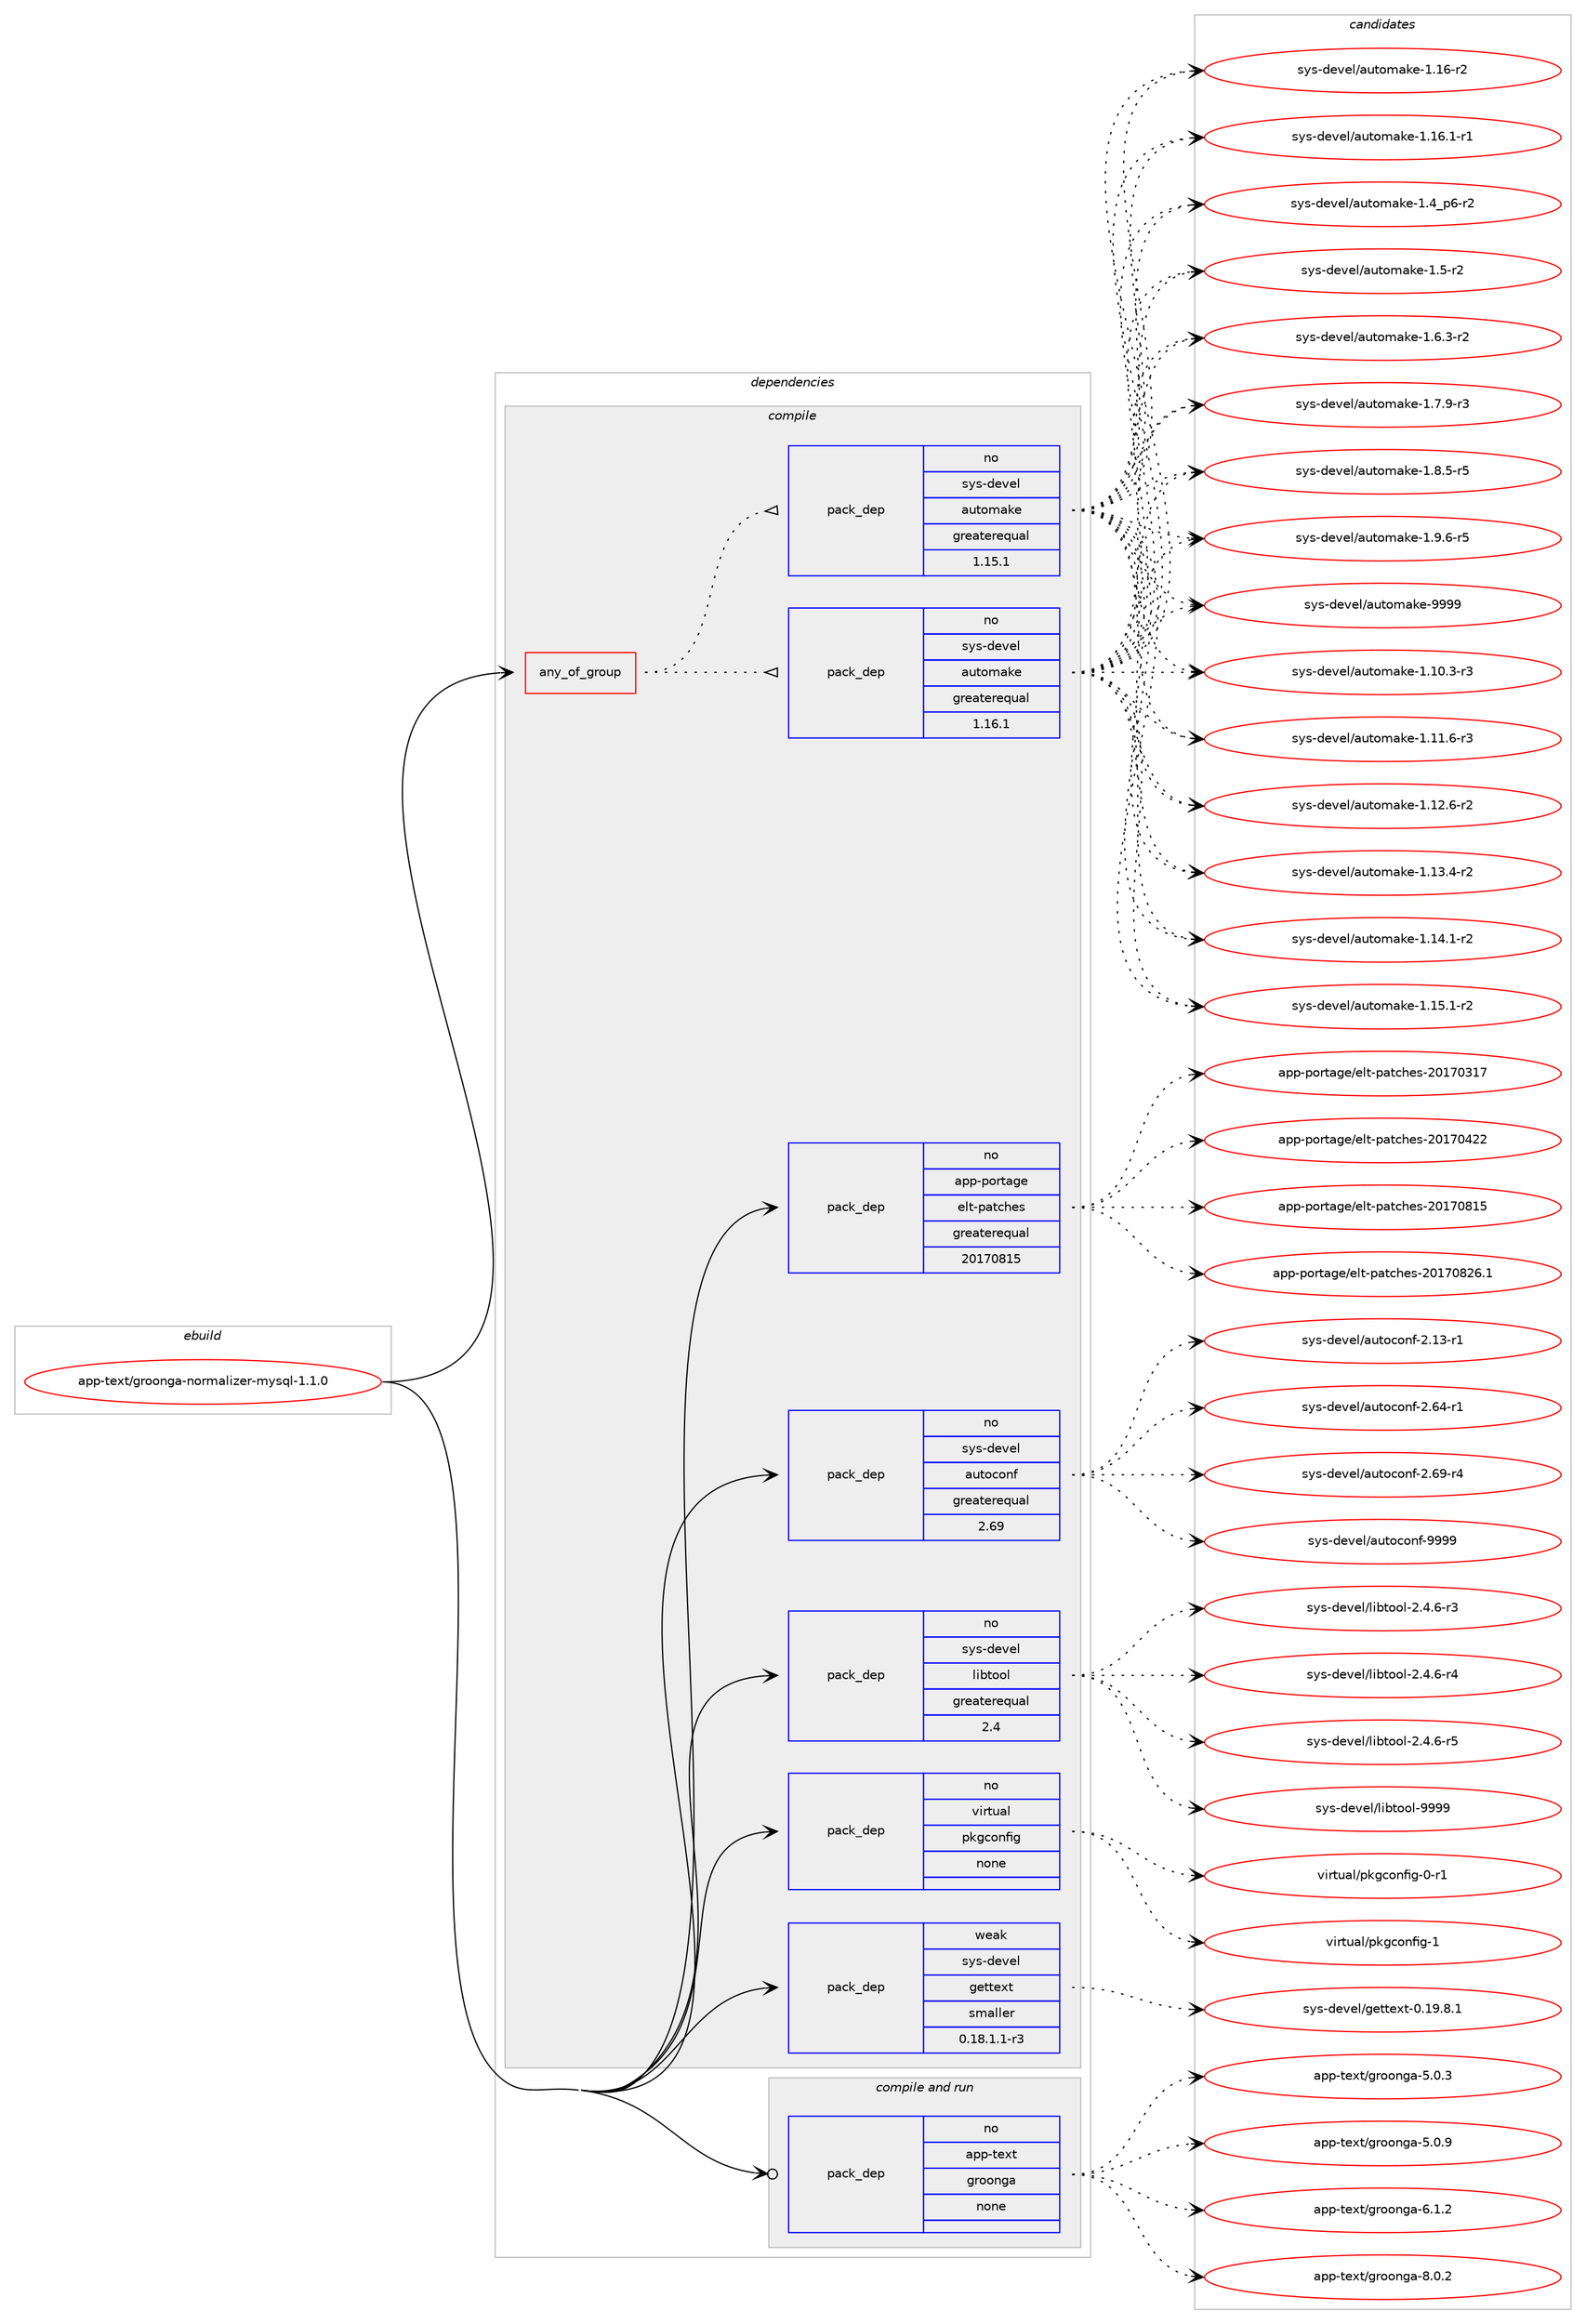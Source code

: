 digraph prolog {

# *************
# Graph options
# *************

newrank=true;
concentrate=true;
compound=true;
graph [rankdir=LR,fontname=Helvetica,fontsize=10,ranksep=1.5];#, ranksep=2.5, nodesep=0.2];
edge  [arrowhead=vee];
node  [fontname=Helvetica,fontsize=10];

# **********
# The ebuild
# **********

subgraph cluster_leftcol {
color=gray;
rank=same;
label=<<i>ebuild</i>>;
id [label="app-text/groonga-normalizer-mysql-1.1.0", color=red, width=4, href="../app-text/groonga-normalizer-mysql-1.1.0.svg"];
}

# ****************
# The dependencies
# ****************

subgraph cluster_midcol {
color=gray;
label=<<i>dependencies</i>>;
subgraph cluster_compile {
fillcolor="#eeeeee";
style=filled;
label=<<i>compile</i>>;
subgraph any19934 {
dependency1309393 [label=<<TABLE BORDER="0" CELLBORDER="1" CELLSPACING="0" CELLPADDING="4"><TR><TD CELLPADDING="10">any_of_group</TD></TR></TABLE>>, shape=none, color=red];subgraph pack933311 {
dependency1309394 [label=<<TABLE BORDER="0" CELLBORDER="1" CELLSPACING="0" CELLPADDING="4" WIDTH="220"><TR><TD ROWSPAN="6" CELLPADDING="30">pack_dep</TD></TR><TR><TD WIDTH="110">no</TD></TR><TR><TD>sys-devel</TD></TR><TR><TD>automake</TD></TR><TR><TD>greaterequal</TD></TR><TR><TD>1.16.1</TD></TR></TABLE>>, shape=none, color=blue];
}
dependency1309393:e -> dependency1309394:w [weight=20,style="dotted",arrowhead="oinv"];
subgraph pack933312 {
dependency1309395 [label=<<TABLE BORDER="0" CELLBORDER="1" CELLSPACING="0" CELLPADDING="4" WIDTH="220"><TR><TD ROWSPAN="6" CELLPADDING="30">pack_dep</TD></TR><TR><TD WIDTH="110">no</TD></TR><TR><TD>sys-devel</TD></TR><TR><TD>automake</TD></TR><TR><TD>greaterequal</TD></TR><TR><TD>1.15.1</TD></TR></TABLE>>, shape=none, color=blue];
}
dependency1309393:e -> dependency1309395:w [weight=20,style="dotted",arrowhead="oinv"];
}
id:e -> dependency1309393:w [weight=20,style="solid",arrowhead="vee"];
subgraph pack933313 {
dependency1309396 [label=<<TABLE BORDER="0" CELLBORDER="1" CELLSPACING="0" CELLPADDING="4" WIDTH="220"><TR><TD ROWSPAN="6" CELLPADDING="30">pack_dep</TD></TR><TR><TD WIDTH="110">no</TD></TR><TR><TD>app-portage</TD></TR><TR><TD>elt-patches</TD></TR><TR><TD>greaterequal</TD></TR><TR><TD>20170815</TD></TR></TABLE>>, shape=none, color=blue];
}
id:e -> dependency1309396:w [weight=20,style="solid",arrowhead="vee"];
subgraph pack933314 {
dependency1309397 [label=<<TABLE BORDER="0" CELLBORDER="1" CELLSPACING="0" CELLPADDING="4" WIDTH="220"><TR><TD ROWSPAN="6" CELLPADDING="30">pack_dep</TD></TR><TR><TD WIDTH="110">no</TD></TR><TR><TD>sys-devel</TD></TR><TR><TD>autoconf</TD></TR><TR><TD>greaterequal</TD></TR><TR><TD>2.69</TD></TR></TABLE>>, shape=none, color=blue];
}
id:e -> dependency1309397:w [weight=20,style="solid",arrowhead="vee"];
subgraph pack933315 {
dependency1309398 [label=<<TABLE BORDER="0" CELLBORDER="1" CELLSPACING="0" CELLPADDING="4" WIDTH="220"><TR><TD ROWSPAN="6" CELLPADDING="30">pack_dep</TD></TR><TR><TD WIDTH="110">no</TD></TR><TR><TD>sys-devel</TD></TR><TR><TD>libtool</TD></TR><TR><TD>greaterequal</TD></TR><TR><TD>2.4</TD></TR></TABLE>>, shape=none, color=blue];
}
id:e -> dependency1309398:w [weight=20,style="solid",arrowhead="vee"];
subgraph pack933316 {
dependency1309399 [label=<<TABLE BORDER="0" CELLBORDER="1" CELLSPACING="0" CELLPADDING="4" WIDTH="220"><TR><TD ROWSPAN="6" CELLPADDING="30">pack_dep</TD></TR><TR><TD WIDTH="110">no</TD></TR><TR><TD>virtual</TD></TR><TR><TD>pkgconfig</TD></TR><TR><TD>none</TD></TR><TR><TD></TD></TR></TABLE>>, shape=none, color=blue];
}
id:e -> dependency1309399:w [weight=20,style="solid",arrowhead="vee"];
subgraph pack933317 {
dependency1309400 [label=<<TABLE BORDER="0" CELLBORDER="1" CELLSPACING="0" CELLPADDING="4" WIDTH="220"><TR><TD ROWSPAN="6" CELLPADDING="30">pack_dep</TD></TR><TR><TD WIDTH="110">weak</TD></TR><TR><TD>sys-devel</TD></TR><TR><TD>gettext</TD></TR><TR><TD>smaller</TD></TR><TR><TD>0.18.1.1-r3</TD></TR></TABLE>>, shape=none, color=blue];
}
id:e -> dependency1309400:w [weight=20,style="solid",arrowhead="vee"];
}
subgraph cluster_compileandrun {
fillcolor="#eeeeee";
style=filled;
label=<<i>compile and run</i>>;
subgraph pack933318 {
dependency1309401 [label=<<TABLE BORDER="0" CELLBORDER="1" CELLSPACING="0" CELLPADDING="4" WIDTH="220"><TR><TD ROWSPAN="6" CELLPADDING="30">pack_dep</TD></TR><TR><TD WIDTH="110">no</TD></TR><TR><TD>app-text</TD></TR><TR><TD>groonga</TD></TR><TR><TD>none</TD></TR><TR><TD></TD></TR></TABLE>>, shape=none, color=blue];
}
id:e -> dependency1309401:w [weight=20,style="solid",arrowhead="odotvee"];
}
subgraph cluster_run {
fillcolor="#eeeeee";
style=filled;
label=<<i>run</i>>;
}
}

# **************
# The candidates
# **************

subgraph cluster_choices {
rank=same;
color=gray;
label=<<i>candidates</i>>;

subgraph choice933311 {
color=black;
nodesep=1;
choice11512111545100101118101108479711711611110997107101454946494846514511451 [label="sys-devel/automake-1.10.3-r3", color=red, width=4,href="../sys-devel/automake-1.10.3-r3.svg"];
choice11512111545100101118101108479711711611110997107101454946494946544511451 [label="sys-devel/automake-1.11.6-r3", color=red, width=4,href="../sys-devel/automake-1.11.6-r3.svg"];
choice11512111545100101118101108479711711611110997107101454946495046544511450 [label="sys-devel/automake-1.12.6-r2", color=red, width=4,href="../sys-devel/automake-1.12.6-r2.svg"];
choice11512111545100101118101108479711711611110997107101454946495146524511450 [label="sys-devel/automake-1.13.4-r2", color=red, width=4,href="../sys-devel/automake-1.13.4-r2.svg"];
choice11512111545100101118101108479711711611110997107101454946495246494511450 [label="sys-devel/automake-1.14.1-r2", color=red, width=4,href="../sys-devel/automake-1.14.1-r2.svg"];
choice11512111545100101118101108479711711611110997107101454946495346494511450 [label="sys-devel/automake-1.15.1-r2", color=red, width=4,href="../sys-devel/automake-1.15.1-r2.svg"];
choice1151211154510010111810110847971171161111099710710145494649544511450 [label="sys-devel/automake-1.16-r2", color=red, width=4,href="../sys-devel/automake-1.16-r2.svg"];
choice11512111545100101118101108479711711611110997107101454946495446494511449 [label="sys-devel/automake-1.16.1-r1", color=red, width=4,href="../sys-devel/automake-1.16.1-r1.svg"];
choice115121115451001011181011084797117116111109971071014549465295112544511450 [label="sys-devel/automake-1.4_p6-r2", color=red, width=4,href="../sys-devel/automake-1.4_p6-r2.svg"];
choice11512111545100101118101108479711711611110997107101454946534511450 [label="sys-devel/automake-1.5-r2", color=red, width=4,href="../sys-devel/automake-1.5-r2.svg"];
choice115121115451001011181011084797117116111109971071014549465446514511450 [label="sys-devel/automake-1.6.3-r2", color=red, width=4,href="../sys-devel/automake-1.6.3-r2.svg"];
choice115121115451001011181011084797117116111109971071014549465546574511451 [label="sys-devel/automake-1.7.9-r3", color=red, width=4,href="../sys-devel/automake-1.7.9-r3.svg"];
choice115121115451001011181011084797117116111109971071014549465646534511453 [label="sys-devel/automake-1.8.5-r5", color=red, width=4,href="../sys-devel/automake-1.8.5-r5.svg"];
choice115121115451001011181011084797117116111109971071014549465746544511453 [label="sys-devel/automake-1.9.6-r5", color=red, width=4,href="../sys-devel/automake-1.9.6-r5.svg"];
choice115121115451001011181011084797117116111109971071014557575757 [label="sys-devel/automake-9999", color=red, width=4,href="../sys-devel/automake-9999.svg"];
dependency1309394:e -> choice11512111545100101118101108479711711611110997107101454946494846514511451:w [style=dotted,weight="100"];
dependency1309394:e -> choice11512111545100101118101108479711711611110997107101454946494946544511451:w [style=dotted,weight="100"];
dependency1309394:e -> choice11512111545100101118101108479711711611110997107101454946495046544511450:w [style=dotted,weight="100"];
dependency1309394:e -> choice11512111545100101118101108479711711611110997107101454946495146524511450:w [style=dotted,weight="100"];
dependency1309394:e -> choice11512111545100101118101108479711711611110997107101454946495246494511450:w [style=dotted,weight="100"];
dependency1309394:e -> choice11512111545100101118101108479711711611110997107101454946495346494511450:w [style=dotted,weight="100"];
dependency1309394:e -> choice1151211154510010111810110847971171161111099710710145494649544511450:w [style=dotted,weight="100"];
dependency1309394:e -> choice11512111545100101118101108479711711611110997107101454946495446494511449:w [style=dotted,weight="100"];
dependency1309394:e -> choice115121115451001011181011084797117116111109971071014549465295112544511450:w [style=dotted,weight="100"];
dependency1309394:e -> choice11512111545100101118101108479711711611110997107101454946534511450:w [style=dotted,weight="100"];
dependency1309394:e -> choice115121115451001011181011084797117116111109971071014549465446514511450:w [style=dotted,weight="100"];
dependency1309394:e -> choice115121115451001011181011084797117116111109971071014549465546574511451:w [style=dotted,weight="100"];
dependency1309394:e -> choice115121115451001011181011084797117116111109971071014549465646534511453:w [style=dotted,weight="100"];
dependency1309394:e -> choice115121115451001011181011084797117116111109971071014549465746544511453:w [style=dotted,weight="100"];
dependency1309394:e -> choice115121115451001011181011084797117116111109971071014557575757:w [style=dotted,weight="100"];
}
subgraph choice933312 {
color=black;
nodesep=1;
choice11512111545100101118101108479711711611110997107101454946494846514511451 [label="sys-devel/automake-1.10.3-r3", color=red, width=4,href="../sys-devel/automake-1.10.3-r3.svg"];
choice11512111545100101118101108479711711611110997107101454946494946544511451 [label="sys-devel/automake-1.11.6-r3", color=red, width=4,href="../sys-devel/automake-1.11.6-r3.svg"];
choice11512111545100101118101108479711711611110997107101454946495046544511450 [label="sys-devel/automake-1.12.6-r2", color=red, width=4,href="../sys-devel/automake-1.12.6-r2.svg"];
choice11512111545100101118101108479711711611110997107101454946495146524511450 [label="sys-devel/automake-1.13.4-r2", color=red, width=4,href="../sys-devel/automake-1.13.4-r2.svg"];
choice11512111545100101118101108479711711611110997107101454946495246494511450 [label="sys-devel/automake-1.14.1-r2", color=red, width=4,href="../sys-devel/automake-1.14.1-r2.svg"];
choice11512111545100101118101108479711711611110997107101454946495346494511450 [label="sys-devel/automake-1.15.1-r2", color=red, width=4,href="../sys-devel/automake-1.15.1-r2.svg"];
choice1151211154510010111810110847971171161111099710710145494649544511450 [label="sys-devel/automake-1.16-r2", color=red, width=4,href="../sys-devel/automake-1.16-r2.svg"];
choice11512111545100101118101108479711711611110997107101454946495446494511449 [label="sys-devel/automake-1.16.1-r1", color=red, width=4,href="../sys-devel/automake-1.16.1-r1.svg"];
choice115121115451001011181011084797117116111109971071014549465295112544511450 [label="sys-devel/automake-1.4_p6-r2", color=red, width=4,href="../sys-devel/automake-1.4_p6-r2.svg"];
choice11512111545100101118101108479711711611110997107101454946534511450 [label="sys-devel/automake-1.5-r2", color=red, width=4,href="../sys-devel/automake-1.5-r2.svg"];
choice115121115451001011181011084797117116111109971071014549465446514511450 [label="sys-devel/automake-1.6.3-r2", color=red, width=4,href="../sys-devel/automake-1.6.3-r2.svg"];
choice115121115451001011181011084797117116111109971071014549465546574511451 [label="sys-devel/automake-1.7.9-r3", color=red, width=4,href="../sys-devel/automake-1.7.9-r3.svg"];
choice115121115451001011181011084797117116111109971071014549465646534511453 [label="sys-devel/automake-1.8.5-r5", color=red, width=4,href="../sys-devel/automake-1.8.5-r5.svg"];
choice115121115451001011181011084797117116111109971071014549465746544511453 [label="sys-devel/automake-1.9.6-r5", color=red, width=4,href="../sys-devel/automake-1.9.6-r5.svg"];
choice115121115451001011181011084797117116111109971071014557575757 [label="sys-devel/automake-9999", color=red, width=4,href="../sys-devel/automake-9999.svg"];
dependency1309395:e -> choice11512111545100101118101108479711711611110997107101454946494846514511451:w [style=dotted,weight="100"];
dependency1309395:e -> choice11512111545100101118101108479711711611110997107101454946494946544511451:w [style=dotted,weight="100"];
dependency1309395:e -> choice11512111545100101118101108479711711611110997107101454946495046544511450:w [style=dotted,weight="100"];
dependency1309395:e -> choice11512111545100101118101108479711711611110997107101454946495146524511450:w [style=dotted,weight="100"];
dependency1309395:e -> choice11512111545100101118101108479711711611110997107101454946495246494511450:w [style=dotted,weight="100"];
dependency1309395:e -> choice11512111545100101118101108479711711611110997107101454946495346494511450:w [style=dotted,weight="100"];
dependency1309395:e -> choice1151211154510010111810110847971171161111099710710145494649544511450:w [style=dotted,weight="100"];
dependency1309395:e -> choice11512111545100101118101108479711711611110997107101454946495446494511449:w [style=dotted,weight="100"];
dependency1309395:e -> choice115121115451001011181011084797117116111109971071014549465295112544511450:w [style=dotted,weight="100"];
dependency1309395:e -> choice11512111545100101118101108479711711611110997107101454946534511450:w [style=dotted,weight="100"];
dependency1309395:e -> choice115121115451001011181011084797117116111109971071014549465446514511450:w [style=dotted,weight="100"];
dependency1309395:e -> choice115121115451001011181011084797117116111109971071014549465546574511451:w [style=dotted,weight="100"];
dependency1309395:e -> choice115121115451001011181011084797117116111109971071014549465646534511453:w [style=dotted,weight="100"];
dependency1309395:e -> choice115121115451001011181011084797117116111109971071014549465746544511453:w [style=dotted,weight="100"];
dependency1309395:e -> choice115121115451001011181011084797117116111109971071014557575757:w [style=dotted,weight="100"];
}
subgraph choice933313 {
color=black;
nodesep=1;
choice97112112451121111141169710310147101108116451129711699104101115455048495548514955 [label="app-portage/elt-patches-20170317", color=red, width=4,href="../app-portage/elt-patches-20170317.svg"];
choice97112112451121111141169710310147101108116451129711699104101115455048495548525050 [label="app-portage/elt-patches-20170422", color=red, width=4,href="../app-portage/elt-patches-20170422.svg"];
choice97112112451121111141169710310147101108116451129711699104101115455048495548564953 [label="app-portage/elt-patches-20170815", color=red, width=4,href="../app-portage/elt-patches-20170815.svg"];
choice971121124511211111411697103101471011081164511297116991041011154550484955485650544649 [label="app-portage/elt-patches-20170826.1", color=red, width=4,href="../app-portage/elt-patches-20170826.1.svg"];
dependency1309396:e -> choice97112112451121111141169710310147101108116451129711699104101115455048495548514955:w [style=dotted,weight="100"];
dependency1309396:e -> choice97112112451121111141169710310147101108116451129711699104101115455048495548525050:w [style=dotted,weight="100"];
dependency1309396:e -> choice97112112451121111141169710310147101108116451129711699104101115455048495548564953:w [style=dotted,weight="100"];
dependency1309396:e -> choice971121124511211111411697103101471011081164511297116991041011154550484955485650544649:w [style=dotted,weight="100"];
}
subgraph choice933314 {
color=black;
nodesep=1;
choice1151211154510010111810110847971171161119911111010245504649514511449 [label="sys-devel/autoconf-2.13-r1", color=red, width=4,href="../sys-devel/autoconf-2.13-r1.svg"];
choice1151211154510010111810110847971171161119911111010245504654524511449 [label="sys-devel/autoconf-2.64-r1", color=red, width=4,href="../sys-devel/autoconf-2.64-r1.svg"];
choice1151211154510010111810110847971171161119911111010245504654574511452 [label="sys-devel/autoconf-2.69-r4", color=red, width=4,href="../sys-devel/autoconf-2.69-r4.svg"];
choice115121115451001011181011084797117116111991111101024557575757 [label="sys-devel/autoconf-9999", color=red, width=4,href="../sys-devel/autoconf-9999.svg"];
dependency1309397:e -> choice1151211154510010111810110847971171161119911111010245504649514511449:w [style=dotted,weight="100"];
dependency1309397:e -> choice1151211154510010111810110847971171161119911111010245504654524511449:w [style=dotted,weight="100"];
dependency1309397:e -> choice1151211154510010111810110847971171161119911111010245504654574511452:w [style=dotted,weight="100"];
dependency1309397:e -> choice115121115451001011181011084797117116111991111101024557575757:w [style=dotted,weight="100"];
}
subgraph choice933315 {
color=black;
nodesep=1;
choice1151211154510010111810110847108105981161111111084550465246544511451 [label="sys-devel/libtool-2.4.6-r3", color=red, width=4,href="../sys-devel/libtool-2.4.6-r3.svg"];
choice1151211154510010111810110847108105981161111111084550465246544511452 [label="sys-devel/libtool-2.4.6-r4", color=red, width=4,href="../sys-devel/libtool-2.4.6-r4.svg"];
choice1151211154510010111810110847108105981161111111084550465246544511453 [label="sys-devel/libtool-2.4.6-r5", color=red, width=4,href="../sys-devel/libtool-2.4.6-r5.svg"];
choice1151211154510010111810110847108105981161111111084557575757 [label="sys-devel/libtool-9999", color=red, width=4,href="../sys-devel/libtool-9999.svg"];
dependency1309398:e -> choice1151211154510010111810110847108105981161111111084550465246544511451:w [style=dotted,weight="100"];
dependency1309398:e -> choice1151211154510010111810110847108105981161111111084550465246544511452:w [style=dotted,weight="100"];
dependency1309398:e -> choice1151211154510010111810110847108105981161111111084550465246544511453:w [style=dotted,weight="100"];
dependency1309398:e -> choice1151211154510010111810110847108105981161111111084557575757:w [style=dotted,weight="100"];
}
subgraph choice933316 {
color=black;
nodesep=1;
choice11810511411611797108471121071039911111010210510345484511449 [label="virtual/pkgconfig-0-r1", color=red, width=4,href="../virtual/pkgconfig-0-r1.svg"];
choice1181051141161179710847112107103991111101021051034549 [label="virtual/pkgconfig-1", color=red, width=4,href="../virtual/pkgconfig-1.svg"];
dependency1309399:e -> choice11810511411611797108471121071039911111010210510345484511449:w [style=dotted,weight="100"];
dependency1309399:e -> choice1181051141161179710847112107103991111101021051034549:w [style=dotted,weight="100"];
}
subgraph choice933317 {
color=black;
nodesep=1;
choice1151211154510010111810110847103101116116101120116454846495746564649 [label="sys-devel/gettext-0.19.8.1", color=red, width=4,href="../sys-devel/gettext-0.19.8.1.svg"];
dependency1309400:e -> choice1151211154510010111810110847103101116116101120116454846495746564649:w [style=dotted,weight="100"];
}
subgraph choice933318 {
color=black;
nodesep=1;
choice97112112451161011201164710311411111111010397455346484651 [label="app-text/groonga-5.0.3", color=red, width=4,href="../app-text/groonga-5.0.3.svg"];
choice97112112451161011201164710311411111111010397455346484657 [label="app-text/groonga-5.0.9", color=red, width=4,href="../app-text/groonga-5.0.9.svg"];
choice97112112451161011201164710311411111111010397455446494650 [label="app-text/groonga-6.1.2", color=red, width=4,href="../app-text/groonga-6.1.2.svg"];
choice97112112451161011201164710311411111111010397455646484650 [label="app-text/groonga-8.0.2", color=red, width=4,href="../app-text/groonga-8.0.2.svg"];
dependency1309401:e -> choice97112112451161011201164710311411111111010397455346484651:w [style=dotted,weight="100"];
dependency1309401:e -> choice97112112451161011201164710311411111111010397455346484657:w [style=dotted,weight="100"];
dependency1309401:e -> choice97112112451161011201164710311411111111010397455446494650:w [style=dotted,weight="100"];
dependency1309401:e -> choice97112112451161011201164710311411111111010397455646484650:w [style=dotted,weight="100"];
}
}

}
